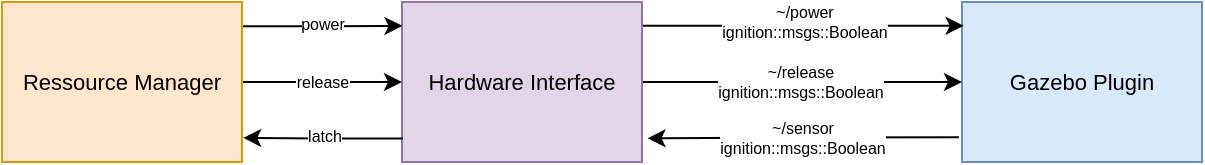 <mxfile>
    <diagram id="QVJiLsjtFVQGjoEcNKkN" name="Page-1">
        <mxGraphModel dx="607" dy="307" grid="1" gridSize="10" guides="1" tooltips="1" connect="1" arrows="1" fold="1" page="1" pageScale="1" pageWidth="827" pageHeight="1169" math="0" shadow="0">
            <root>
                <mxCell id="0"/>
                <mxCell id="1" parent="0"/>
                <mxCell id="WUQUSZLmtvmsqpihZWAL-1" value="Gazebo Plugin" style="rounded=0;whiteSpace=wrap;html=1;fillColor=#dae8fc;strokeColor=#6c8ebf;fontSize=11;" parent="1" vertex="1">
                    <mxGeometry x="600" y="40" width="120" height="80" as="geometry"/>
                </mxCell>
                <mxCell id="WUQUSZLmtvmsqpihZWAL-3" style="edgeStyle=orthogonalEdgeStyle;rounded=0;orthogonalLoop=1;jettySize=auto;html=1;exitX=0.995;exitY=0.149;exitDx=0;exitDy=0;entryX=0.007;entryY=0.149;entryDx=0;entryDy=0;entryPerimeter=0;exitPerimeter=0;" parent="1" source="WUQUSZLmtvmsqpihZWAL-2" target="WUQUSZLmtvmsqpihZWAL-1" edge="1">
                    <mxGeometry relative="1" as="geometry"/>
                </mxCell>
                <mxCell id="WUQUSZLmtvmsqpihZWAL-4" value="~/power&lt;br style=&quot;font-size: 8px&quot;&gt;ignition::msgs::Boolean" style="edgeLabel;html=1;align=center;verticalAlign=middle;resizable=0;points=[];fontSize=8;" parent="WUQUSZLmtvmsqpihZWAL-3" vertex="1" connectable="0">
                    <mxGeometry x="0.199" y="-1" relative="1" as="geometry">
                        <mxPoint x="-16" y="-3" as="offset"/>
                    </mxGeometry>
                </mxCell>
                <mxCell id="WUQUSZLmtvmsqpihZWAL-5" style="edgeStyle=orthogonalEdgeStyle;rounded=0;orthogonalLoop=1;jettySize=auto;html=1;exitX=1;exitY=0.5;exitDx=0;exitDy=0;" parent="1" source="WUQUSZLmtvmsqpihZWAL-2" target="WUQUSZLmtvmsqpihZWAL-1" edge="1">
                    <mxGeometry relative="1" as="geometry"/>
                </mxCell>
                <mxCell id="WUQUSZLmtvmsqpihZWAL-6" value="~/release&lt;br style=&quot;font-size: 8px&quot;&gt;ignition::msgs::Boolean" style="edgeLabel;html=1;align=center;verticalAlign=middle;resizable=0;points=[];fontSize=8;" parent="WUQUSZLmtvmsqpihZWAL-5" vertex="1" connectable="0">
                    <mxGeometry x="-0.232" y="1" relative="1" as="geometry">
                        <mxPoint x="17" y="1" as="offset"/>
                    </mxGeometry>
                </mxCell>
                <mxCell id="WUQUSZLmtvmsqpihZWAL-7" style="edgeStyle=orthogonalEdgeStyle;rounded=0;orthogonalLoop=1;jettySize=auto;html=1;exitX=-0.013;exitY=0.846;exitDx=0;exitDy=0;entryX=1.023;entryY=0.852;entryDx=0;entryDy=0;entryPerimeter=0;exitPerimeter=0;" parent="1" source="WUQUSZLmtvmsqpihZWAL-1" target="WUQUSZLmtvmsqpihZWAL-2" edge="1">
                    <mxGeometry relative="1" as="geometry"/>
                </mxCell>
                <mxCell id="WUQUSZLmtvmsqpihZWAL-8" value="~/sensor&lt;br style=&quot;font-size: 8px;&quot;&gt;ignition::msgs::Boolean" style="edgeLabel;html=1;align=center;verticalAlign=middle;resizable=0;points=[];fontSize=8;" parent="WUQUSZLmtvmsqpihZWAL-7" vertex="1" connectable="0">
                    <mxGeometry x="0.077" relative="1" as="geometry">
                        <mxPoint x="5" as="offset"/>
                    </mxGeometry>
                </mxCell>
                <mxCell id="WUQUSZLmtvmsqpihZWAL-2" value="Hardware Interface" style="rounded=0;whiteSpace=wrap;html=1;fillColor=#e1d5e7;strokeColor=#9673a6;fontSize=11;" parent="1" vertex="1">
                    <mxGeometry x="320" y="40" width="120" height="80" as="geometry"/>
                </mxCell>
                <mxCell id="3" style="edgeStyle=orthogonalEdgeStyle;rounded=0;orthogonalLoop=1;jettySize=auto;html=1;exitX=1.002;exitY=0.151;exitDx=0;exitDy=0;entryX=0.002;entryY=0.149;entryDx=0;entryDy=0;exitPerimeter=0;entryPerimeter=0;" edge="1" parent="1" source="2" target="WUQUSZLmtvmsqpihZWAL-2">
                    <mxGeometry relative="1" as="geometry"/>
                </mxCell>
                <mxCell id="6" value="power" style="edgeLabel;html=1;align=center;verticalAlign=middle;resizable=0;points=[];fontSize=8;" vertex="1" connectable="0" parent="3">
                    <mxGeometry x="-0.22" y="1" relative="1" as="geometry">
                        <mxPoint x="8" as="offset"/>
                    </mxGeometry>
                </mxCell>
                <mxCell id="4" style="edgeStyle=orthogonalEdgeStyle;rounded=0;orthogonalLoop=1;jettySize=auto;html=1;exitX=1;exitY=0.5;exitDx=0;exitDy=0;entryX=0;entryY=0.5;entryDx=0;entryDy=0;" edge="1" parent="1" source="2" target="WUQUSZLmtvmsqpihZWAL-2">
                    <mxGeometry relative="1" as="geometry"/>
                </mxCell>
                <mxCell id="7" value="release" style="edgeLabel;html=1;align=center;verticalAlign=middle;resizable=0;points=[];fontSize=8;" vertex="1" connectable="0" parent="4">
                    <mxGeometry x="-0.08" y="1" relative="1" as="geometry">
                        <mxPoint x="3" y="1" as="offset"/>
                    </mxGeometry>
                </mxCell>
                <mxCell id="5" style="edgeStyle=orthogonalEdgeStyle;rounded=0;orthogonalLoop=1;jettySize=auto;html=1;exitX=0.004;exitY=0.853;exitDx=0;exitDy=0;entryX=1.005;entryY=0.849;entryDx=0;entryDy=0;entryPerimeter=0;exitPerimeter=0;" edge="1" parent="1" source="WUQUSZLmtvmsqpihZWAL-2" target="2">
                    <mxGeometry relative="1" as="geometry"/>
                </mxCell>
                <mxCell id="8" value="latch" style="edgeLabel;html=1;align=center;verticalAlign=middle;resizable=0;points=[];fontSize=8;" vertex="1" connectable="0" parent="5">
                    <mxGeometry x="-0.146" y="-1" relative="1" as="geometry">
                        <mxPoint x="-6" as="offset"/>
                    </mxGeometry>
                </mxCell>
                <mxCell id="2" value="Ressource Manager" style="rounded=0;whiteSpace=wrap;html=1;fillColor=#ffe6cc;strokeColor=#d79b00;fontSize=11;" vertex="1" parent="1">
                    <mxGeometry x="120" y="40" width="120" height="80" as="geometry"/>
                </mxCell>
            </root>
        </mxGraphModel>
    </diagram>
</mxfile>